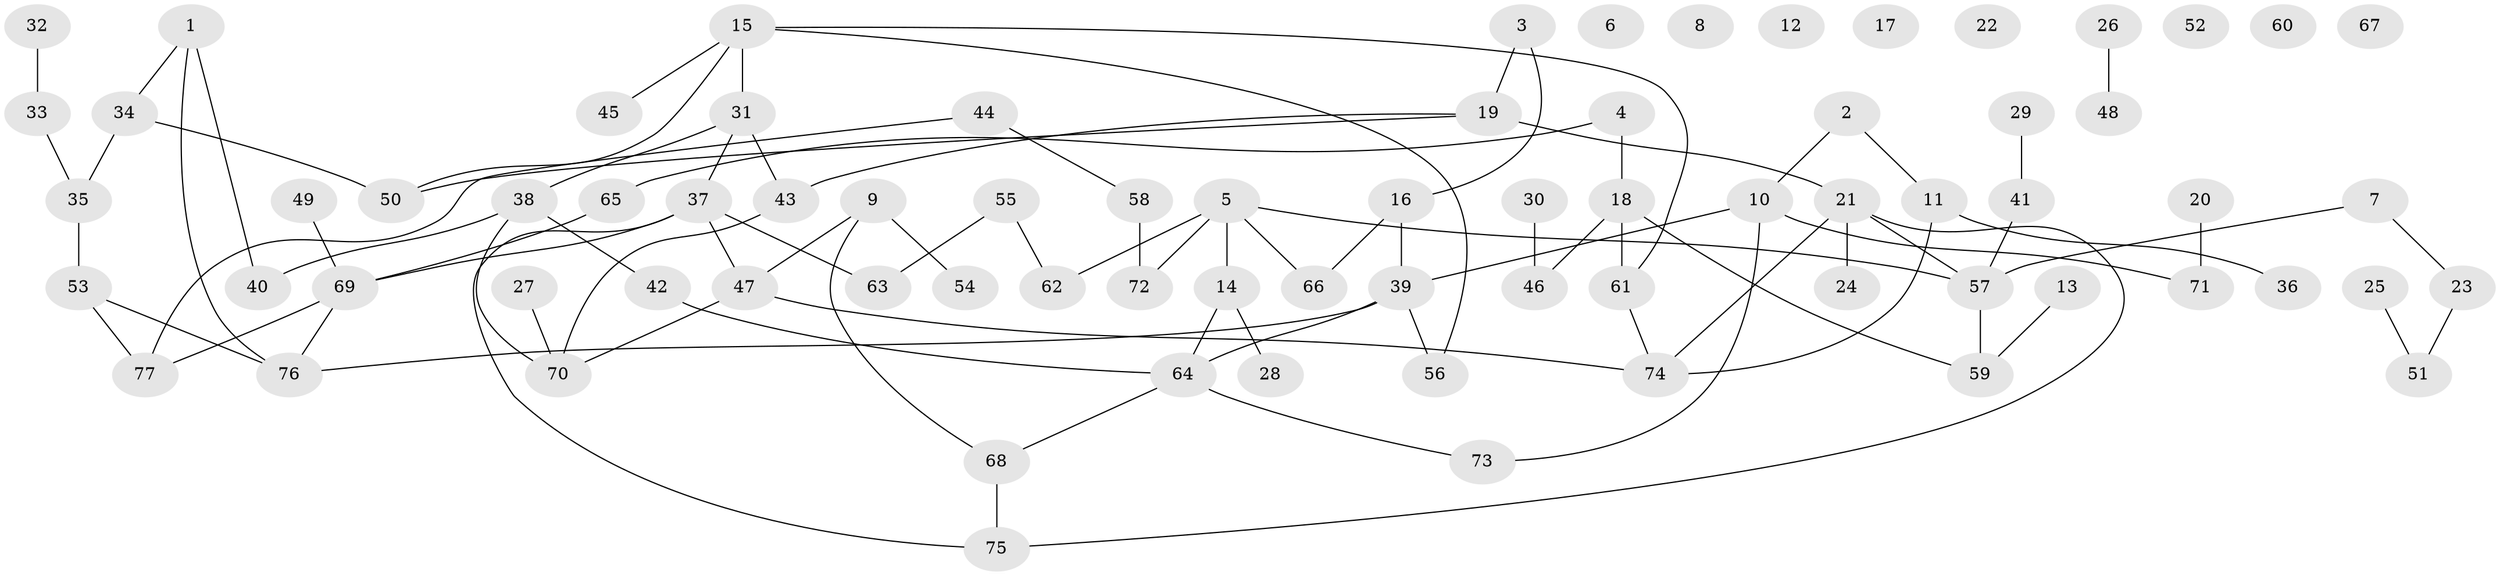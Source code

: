 // coarse degree distribution, {0: 0.21052631578947367, 1: 0.23684210526315788, 2: 0.23684210526315788, 6: 0.10526315789473684, 4: 0.07894736842105263, 5: 0.10526315789473684, 3: 0.02631578947368421}
// Generated by graph-tools (version 1.1) at 2025/42/03/04/25 21:42:21]
// undirected, 77 vertices, 90 edges
graph export_dot {
graph [start="1"]
  node [color=gray90,style=filled];
  1;
  2;
  3;
  4;
  5;
  6;
  7;
  8;
  9;
  10;
  11;
  12;
  13;
  14;
  15;
  16;
  17;
  18;
  19;
  20;
  21;
  22;
  23;
  24;
  25;
  26;
  27;
  28;
  29;
  30;
  31;
  32;
  33;
  34;
  35;
  36;
  37;
  38;
  39;
  40;
  41;
  42;
  43;
  44;
  45;
  46;
  47;
  48;
  49;
  50;
  51;
  52;
  53;
  54;
  55;
  56;
  57;
  58;
  59;
  60;
  61;
  62;
  63;
  64;
  65;
  66;
  67;
  68;
  69;
  70;
  71;
  72;
  73;
  74;
  75;
  76;
  77;
  1 -- 34;
  1 -- 40;
  1 -- 76;
  2 -- 10;
  2 -- 11;
  3 -- 16;
  3 -- 19;
  4 -- 18;
  4 -- 65;
  5 -- 14;
  5 -- 57;
  5 -- 62;
  5 -- 66;
  5 -- 72;
  7 -- 23;
  7 -- 57;
  9 -- 47;
  9 -- 54;
  9 -- 68;
  10 -- 39;
  10 -- 71;
  10 -- 73;
  11 -- 36;
  11 -- 74;
  13 -- 59;
  14 -- 28;
  14 -- 64;
  15 -- 31;
  15 -- 45;
  15 -- 50;
  15 -- 56;
  15 -- 61;
  16 -- 39;
  16 -- 66;
  18 -- 46;
  18 -- 59;
  18 -- 61;
  19 -- 21;
  19 -- 43;
  19 -- 50;
  20 -- 71;
  21 -- 24;
  21 -- 57;
  21 -- 74;
  21 -- 75;
  23 -- 51;
  25 -- 51;
  26 -- 48;
  27 -- 70;
  29 -- 41;
  30 -- 46;
  31 -- 37;
  31 -- 38;
  31 -- 43;
  32 -- 33;
  33 -- 35;
  34 -- 35;
  34 -- 50;
  35 -- 53;
  37 -- 47;
  37 -- 63;
  37 -- 69;
  37 -- 75;
  38 -- 40;
  38 -- 42;
  38 -- 70;
  39 -- 56;
  39 -- 64;
  39 -- 76;
  41 -- 57;
  42 -- 64;
  43 -- 70;
  44 -- 58;
  44 -- 77;
  47 -- 70;
  47 -- 74;
  49 -- 69;
  53 -- 76;
  53 -- 77;
  55 -- 62;
  55 -- 63;
  57 -- 59;
  58 -- 72;
  61 -- 74;
  64 -- 68;
  64 -- 73;
  65 -- 69;
  68 -- 75;
  69 -- 76;
  69 -- 77;
}
